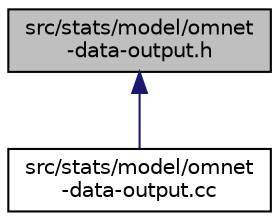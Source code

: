 digraph "src/stats/model/omnet-data-output.h"
{
 // LATEX_PDF_SIZE
  edge [fontname="Helvetica",fontsize="10",labelfontname="Helvetica",labelfontsize="10"];
  node [fontname="Helvetica",fontsize="10",shape=record];
  Node1 [label="src/stats/model/omnet\l-data-output.h",height=0.2,width=0.4,color="black", fillcolor="grey75", style="filled", fontcolor="black",tooltip=" "];
  Node1 -> Node2 [dir="back",color="midnightblue",fontsize="10",style="solid",fontname="Helvetica"];
  Node2 [label="src/stats/model/omnet\l-data-output.cc",height=0.2,width=0.4,color="black", fillcolor="white", style="filled",URL="$omnet-data-output_8cc.html",tooltip=" "];
}
